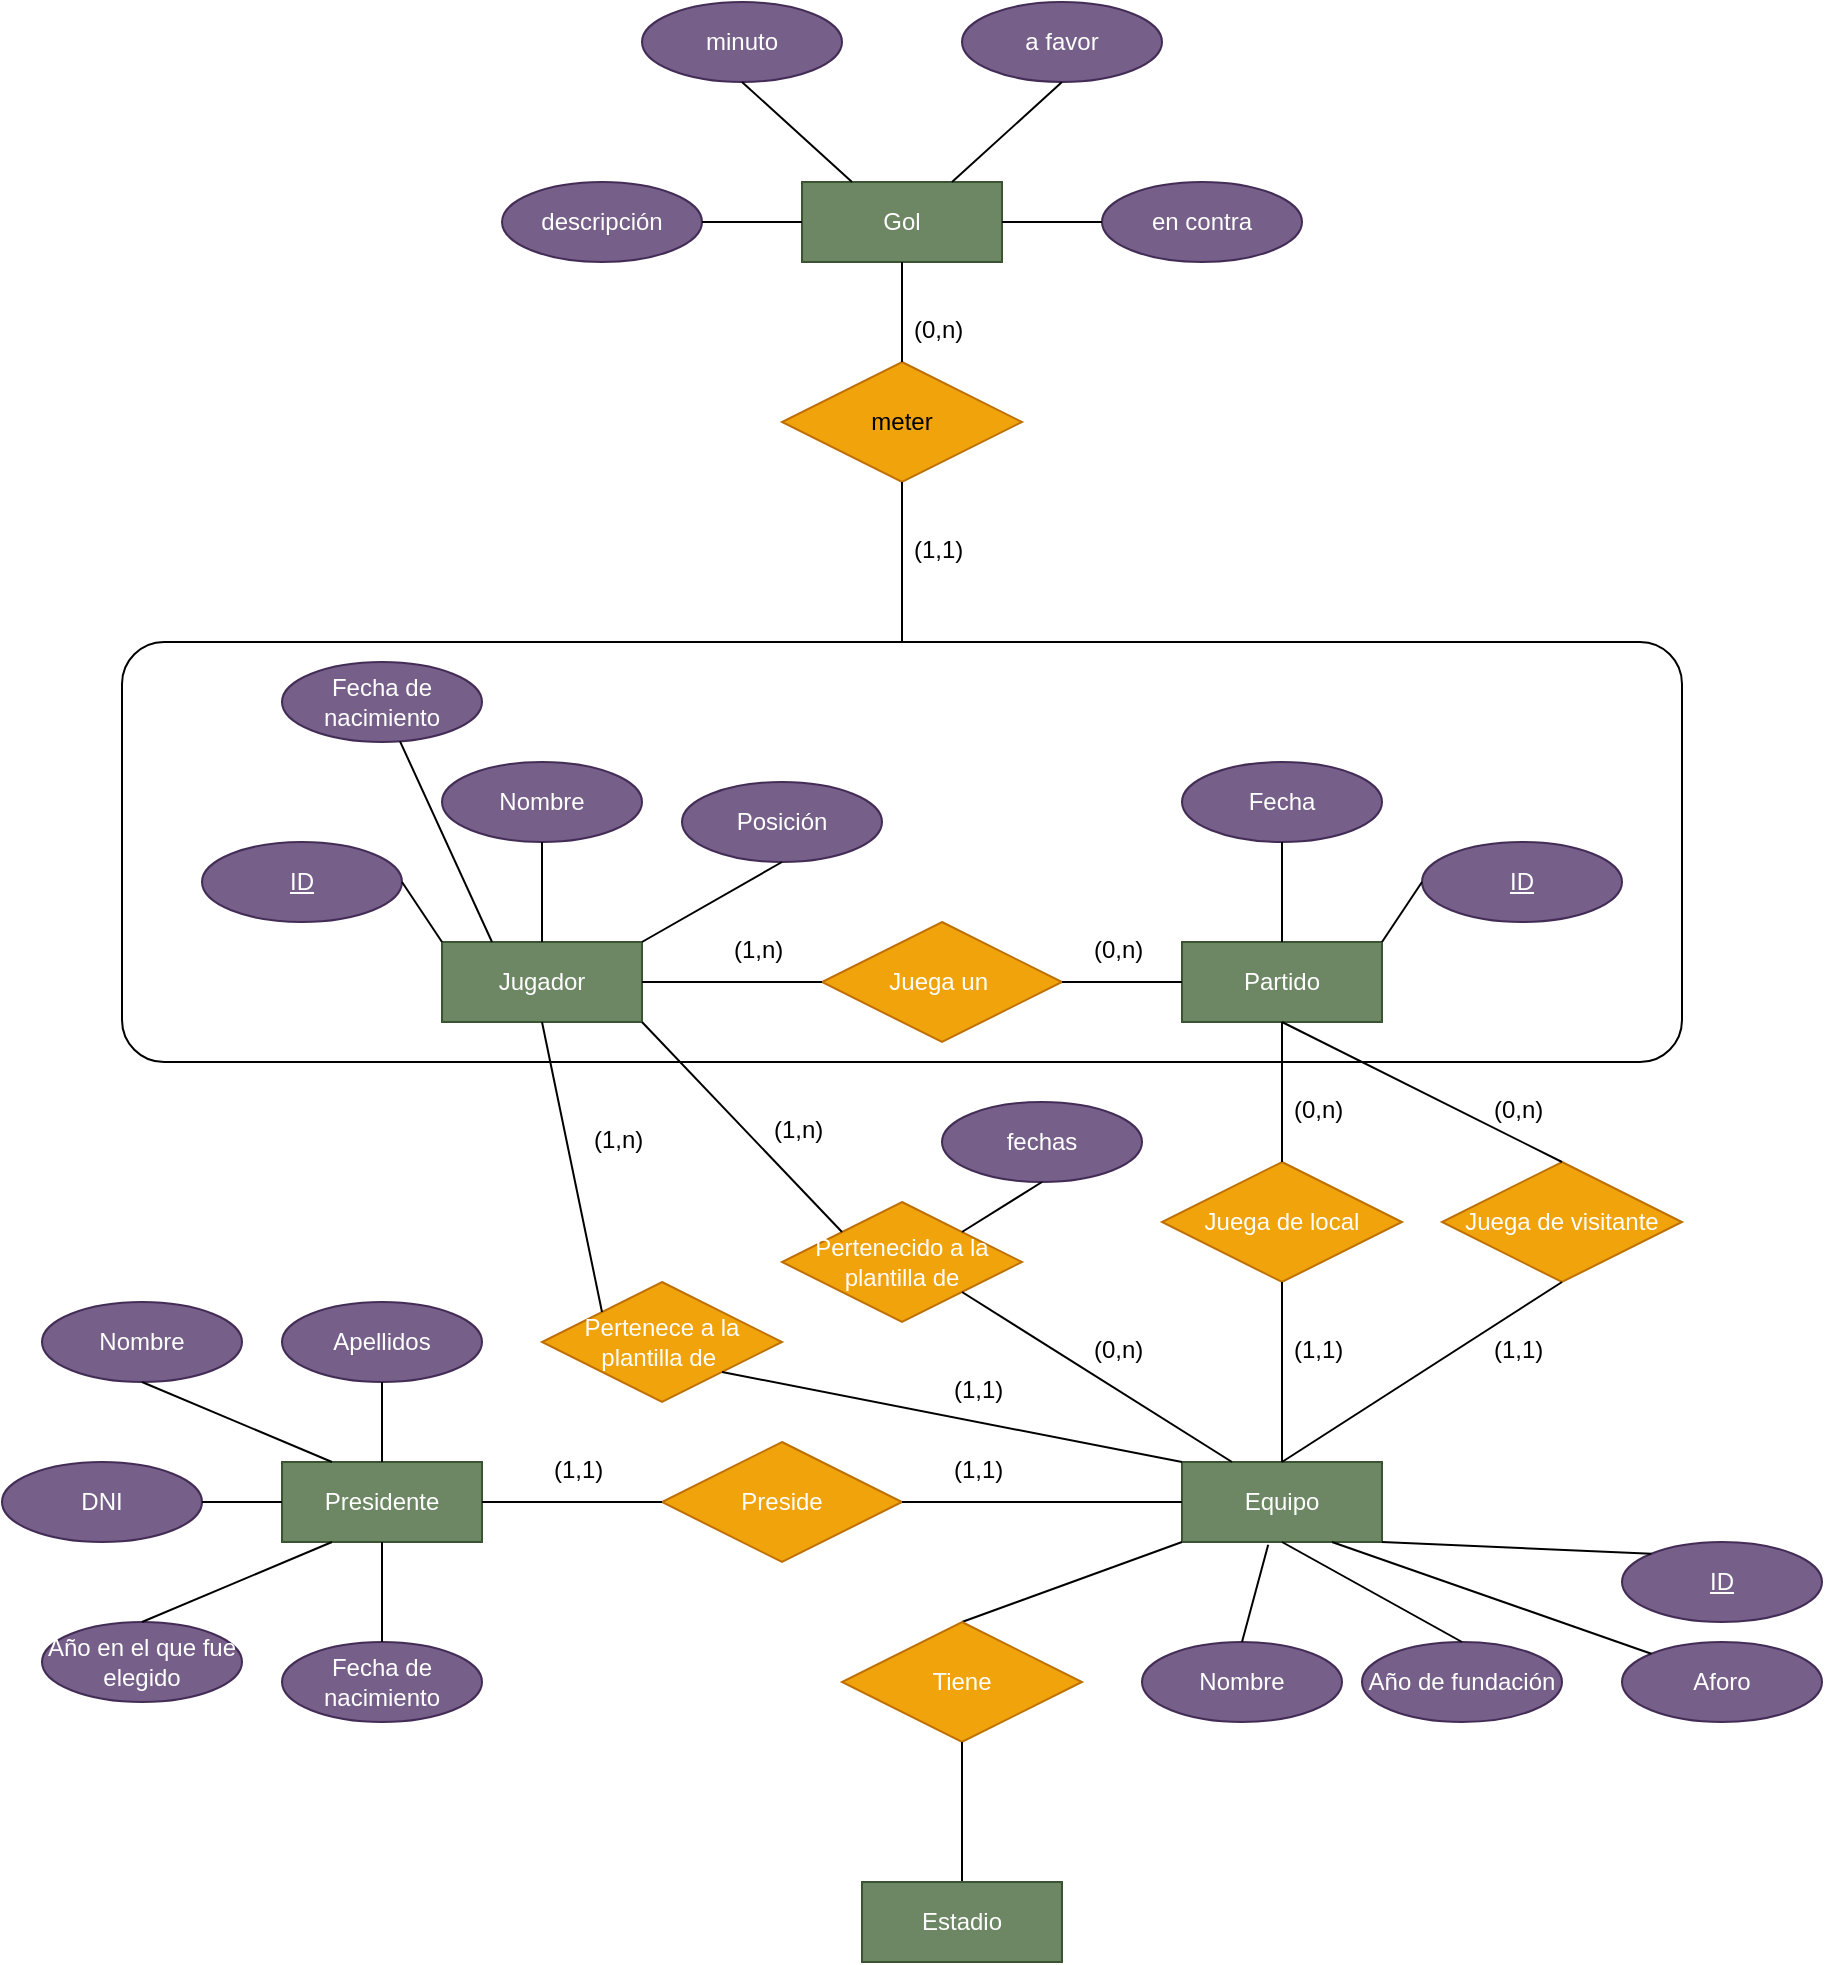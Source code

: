 <mxfile>
    <diagram id="qWlMLYQiTmPaZdYNREuA" name="Página-1">
        <mxGraphModel dx="734" dy="60466" grid="1" gridSize="10" guides="1" tooltips="1" connect="1" arrows="1" fold="1" page="1" pageScale="1" pageWidth="60000" pageHeight="60000" math="0" shadow="0">
            <root>
                <mxCell id="0"/>
                <mxCell id="1" parent="0"/>
                <mxCell id="2" value="Jugador" style="whiteSpace=wrap;html=1;align=center;fillColor=#6d8764;fontColor=#ffffff;strokeColor=#3A5431;" parent="1" vertex="1">
                    <mxGeometry x="300" y="90" width="100" height="40" as="geometry"/>
                </mxCell>
                <mxCell id="3" value="Nombre" style="ellipse;whiteSpace=wrap;html=1;align=center;fillColor=#76608a;strokeColor=#432D57;fontColor=#ffffff;" parent="1" vertex="1">
                    <mxGeometry x="300" width="100" height="40" as="geometry"/>
                </mxCell>
                <mxCell id="4" value="Fecha de nacimiento" style="ellipse;whiteSpace=wrap;html=1;align=center;fillColor=#76608a;strokeColor=#432D57;fontColor=#ffffff;" parent="1" vertex="1">
                    <mxGeometry x="220" y="-50" width="100" height="40" as="geometry"/>
                </mxCell>
                <mxCell id="6" value="ID" style="ellipse;whiteSpace=wrap;html=1;align=center;fontStyle=4;fillColor=#76608a;strokeColor=#432D57;fontColor=#ffffff;" parent="1" vertex="1">
                    <mxGeometry x="180" y="40" width="100" height="40" as="geometry"/>
                </mxCell>
                <mxCell id="8" value="Posición" style="ellipse;whiteSpace=wrap;html=1;align=center;fillColor=#76608a;strokeColor=#432D57;fontColor=#ffffff;" parent="1" vertex="1">
                    <mxGeometry x="420" y="10" width="100" height="40" as="geometry"/>
                </mxCell>
                <mxCell id="11" value="" style="endArrow=none;html=1;rounded=0;entryX=0.25;entryY=0;entryDx=0;entryDy=0;" parent="1" source="4" target="2" edge="1">
                    <mxGeometry relative="1" as="geometry">
                        <mxPoint x="230" y="180" as="sourcePoint"/>
                        <mxPoint x="360" y="110" as="targetPoint"/>
                    </mxGeometry>
                </mxCell>
                <mxCell id="12" value="" style="endArrow=none;html=1;rounded=0;exitX=1;exitY=0.5;exitDx=0;exitDy=0;entryX=0;entryY=0;entryDx=0;entryDy=0;" parent="1" source="6" target="2" edge="1">
                    <mxGeometry relative="1" as="geometry">
                        <mxPoint x="230" y="180" as="sourcePoint"/>
                        <mxPoint x="350" y="120" as="targetPoint"/>
                    </mxGeometry>
                </mxCell>
                <mxCell id="15" value="Equipo" style="whiteSpace=wrap;html=1;align=center;fillColor=#6d8764;fontColor=#ffffff;strokeColor=#3A5431;" parent="1" vertex="1">
                    <mxGeometry x="670" y="350" width="100" height="40" as="geometry"/>
                </mxCell>
                <mxCell id="30" value="Fecha" style="ellipse;whiteSpace=wrap;html=1;align=center;fillColor=#76608a;strokeColor=#432D57;fontColor=#ffffff;" parent="1" vertex="1">
                    <mxGeometry x="670" width="100" height="40" as="geometry"/>
                </mxCell>
                <mxCell id="37" value="Partido" style="whiteSpace=wrap;html=1;align=center;fillColor=#6d8764;fontColor=#ffffff;strokeColor=#3A5431;" parent="1" vertex="1">
                    <mxGeometry x="670" y="90" width="100" height="40" as="geometry"/>
                </mxCell>
                <mxCell id="41" value="ID" style="ellipse;whiteSpace=wrap;html=1;align=center;fontStyle=4;fillColor=#76608a;strokeColor=#432D57;fontColor=#ffffff;" parent="1" vertex="1">
                    <mxGeometry x="790" y="40" width="100" height="40" as="geometry"/>
                </mxCell>
                <mxCell id="44" value="" style="endArrow=none;html=1;rounded=0;exitX=0;exitY=0.5;exitDx=0;exitDy=0;entryX=1;entryY=0;entryDx=0;entryDy=0;" parent="1" source="41" target="37" edge="1">
                    <mxGeometry relative="1" as="geometry">
                        <mxPoint x="830" y="310" as="sourcePoint"/>
                        <mxPoint x="990" y="310" as="targetPoint"/>
                    </mxGeometry>
                </mxCell>
                <mxCell id="61" value="Juega de local" style="shape=rhombus;perimeter=rhombusPerimeter;whiteSpace=wrap;html=1;align=center;fillColor=#f0a30a;fontColor=#FFFFFF;strokeColor=#BD7000;" parent="1" vertex="1">
                    <mxGeometry x="660" y="200" width="120" height="60" as="geometry"/>
                </mxCell>
                <mxCell id="67" value="" style="endArrow=none;html=1;rounded=0;exitX=0.5;exitY=1;exitDx=0;exitDy=0;entryX=0.5;entryY=0;entryDx=0;entryDy=0;" parent="1" source="37" target="61" edge="1">
                    <mxGeometry relative="1" as="geometry">
                        <mxPoint x="650" y="220" as="sourcePoint"/>
                        <mxPoint x="810" y="220" as="targetPoint"/>
                    </mxGeometry>
                </mxCell>
                <mxCell id="79" value="" style="endArrow=none;html=1;rounded=0;exitX=0.5;exitY=1;exitDx=0;exitDy=0;entryX=0.5;entryY=0;entryDx=0;entryDy=0;" parent="1" source="3" target="2" edge="1">
                    <mxGeometry relative="1" as="geometry">
                        <mxPoint x="400" y="110" as="sourcePoint"/>
                        <mxPoint x="560" y="110" as="targetPoint"/>
                    </mxGeometry>
                </mxCell>
                <mxCell id="80" value="" style="endArrow=none;html=1;rounded=0;entryX=0.5;entryY=1;entryDx=0;entryDy=0;exitX=1;exitY=0;exitDx=0;exitDy=0;" parent="1" source="2" target="8" edge="1">
                    <mxGeometry relative="1" as="geometry">
                        <mxPoint x="400" y="110" as="sourcePoint"/>
                        <mxPoint x="560" y="110" as="targetPoint"/>
                    </mxGeometry>
                </mxCell>
                <mxCell id="81" value="Presidente" style="whiteSpace=wrap;html=1;align=center;fillColor=#6d8764;fontColor=#ffffff;strokeColor=#3A5431;" parent="1" vertex="1">
                    <mxGeometry x="220" y="350" width="100" height="40" as="geometry"/>
                </mxCell>
                <mxCell id="85" value="DNI" style="ellipse;whiteSpace=wrap;html=1;align=center;fillColor=#76608a;strokeColor=#432D57;fontColor=#ffffff;" parent="1" vertex="1">
                    <mxGeometry x="80" y="350" width="100" height="40" as="geometry"/>
                </mxCell>
                <mxCell id="86" value="Nombre" style="ellipse;whiteSpace=wrap;html=1;align=center;fillColor=#76608a;strokeColor=#432D57;fontColor=#ffffff;" parent="1" vertex="1">
                    <mxGeometry x="100" y="270" width="100" height="40" as="geometry"/>
                </mxCell>
                <mxCell id="87" value="Apellidos" style="ellipse;whiteSpace=wrap;html=1;align=center;fillColor=#76608a;strokeColor=#432D57;fontColor=#ffffff;" parent="1" vertex="1">
                    <mxGeometry x="220" y="270" width="100" height="40" as="geometry"/>
                </mxCell>
                <mxCell id="88" value="Fecha de nacimiento" style="ellipse;whiteSpace=wrap;html=1;align=center;fillColor=#76608a;strokeColor=#432D57;fontColor=#ffffff;" parent="1" vertex="1">
                    <mxGeometry x="220" y="440" width="100" height="40" as="geometry"/>
                </mxCell>
                <mxCell id="89" value="Año en el que fue elegido" style="ellipse;whiteSpace=wrap;html=1;align=center;fillColor=#76608a;strokeColor=#432D57;fontColor=#ffffff;" parent="1" vertex="1">
                    <mxGeometry x="100" y="430" width="100" height="40" as="geometry"/>
                </mxCell>
                <mxCell id="90" value="" style="endArrow=none;html=1;rounded=0;exitX=1;exitY=0.5;exitDx=0;exitDy=0;entryX=0;entryY=0.5;entryDx=0;entryDy=0;" parent="1" source="85" target="81" edge="1">
                    <mxGeometry relative="1" as="geometry">
                        <mxPoint x="130" y="340" as="sourcePoint"/>
                        <mxPoint x="290" y="340" as="targetPoint"/>
                    </mxGeometry>
                </mxCell>
                <mxCell id="91" value="" style="endArrow=none;html=1;rounded=0;exitX=0.5;exitY=0;exitDx=0;exitDy=0;entryX=0.25;entryY=1;entryDx=0;entryDy=0;" parent="1" source="89" target="81" edge="1">
                    <mxGeometry relative="1" as="geometry">
                        <mxPoint x="130" y="340" as="sourcePoint"/>
                        <mxPoint x="290" y="340" as="targetPoint"/>
                    </mxGeometry>
                </mxCell>
                <mxCell id="92" value="" style="endArrow=none;html=1;rounded=0;exitX=0.5;exitY=1;exitDx=0;exitDy=0;entryX=0.5;entryY=0;entryDx=0;entryDy=0;" parent="1" source="81" target="88" edge="1">
                    <mxGeometry relative="1" as="geometry">
                        <mxPoint x="130" y="340" as="sourcePoint"/>
                        <mxPoint x="290" y="340" as="targetPoint"/>
                    </mxGeometry>
                </mxCell>
                <mxCell id="93" value="" style="endArrow=none;html=1;rounded=0;exitX=0.5;exitY=1;exitDx=0;exitDy=0;entryX=0.25;entryY=0;entryDx=0;entryDy=0;" parent="1" source="86" target="81" edge="1">
                    <mxGeometry relative="1" as="geometry">
                        <mxPoint x="130" y="340" as="sourcePoint"/>
                        <mxPoint x="290" y="340" as="targetPoint"/>
                    </mxGeometry>
                </mxCell>
                <mxCell id="94" value="" style="endArrow=none;html=1;rounded=0;exitX=0.5;exitY=1;exitDx=0;exitDy=0;entryX=0.5;entryY=0;entryDx=0;entryDy=0;" parent="1" source="87" target="81" edge="1">
                    <mxGeometry relative="1" as="geometry">
                        <mxPoint x="130" y="340" as="sourcePoint"/>
                        <mxPoint x="290" y="340" as="targetPoint"/>
                    </mxGeometry>
                </mxCell>
                <mxCell id="102" value="Preside" style="shape=rhombus;perimeter=rhombusPerimeter;whiteSpace=wrap;html=1;align=center;fillColor=#f0a30a;fontColor=#FFFFFF;strokeColor=#BD7000;" parent="1" vertex="1">
                    <mxGeometry x="410" y="340" width="120" height="60" as="geometry"/>
                </mxCell>
                <mxCell id="103" value="" style="endArrow=none;html=1;rounded=0;exitX=1;exitY=0.5;exitDx=0;exitDy=0;entryX=0;entryY=0.5;entryDx=0;entryDy=0;" parent="1" source="81" target="102" edge="1">
                    <mxGeometry relative="1" as="geometry">
                        <mxPoint x="430" y="380" as="sourcePoint"/>
                        <mxPoint x="590" y="380" as="targetPoint"/>
                    </mxGeometry>
                </mxCell>
                <mxCell id="104" value="" style="endArrow=none;html=1;rounded=0;entryX=0;entryY=0.5;entryDx=0;entryDy=0;" parent="1" source="102" target="15" edge="1">
                    <mxGeometry relative="1" as="geometry">
                        <mxPoint x="430" y="380" as="sourcePoint"/>
                        <mxPoint x="590" y="380" as="targetPoint"/>
                    </mxGeometry>
                </mxCell>
                <mxCell id="106" value="(1,1)" style="text;strokeColor=none;fillColor=none;spacingLeft=4;spacingRight=4;overflow=hidden;rotatable=0;points=[[0,0.5],[1,0.5]];portConstraint=eastwest;fontSize=12;" parent="1" vertex="1">
                    <mxGeometry x="350" y="340" width="40" height="30" as="geometry"/>
                </mxCell>
                <mxCell id="107" value="(1,1)" style="text;strokeColor=none;fillColor=none;spacingLeft=4;spacingRight=4;overflow=hidden;rotatable=0;points=[[0,0.5],[1,0.5]];portConstraint=eastwest;fontSize=12;" parent="1" vertex="1">
                    <mxGeometry x="550" y="340" width="40" height="30" as="geometry"/>
                </mxCell>
                <mxCell id="165" value="" style="endArrow=none;html=1;rounded=0;exitX=0.5;exitY=0;exitDx=0;exitDy=0;entryX=0.5;entryY=1;entryDx=0;entryDy=0;" parent="1" source="15" target="61" edge="1">
                    <mxGeometry relative="1" as="geometry">
                        <mxPoint x="600" y="230" as="sourcePoint"/>
                        <mxPoint x="760" y="230" as="targetPoint"/>
                    </mxGeometry>
                </mxCell>
                <mxCell id="166" value="Juega de visitante" style="shape=rhombus;perimeter=rhombusPerimeter;whiteSpace=wrap;html=1;align=center;fillColor=#f0a30a;fontColor=#FFFFFF;strokeColor=#BD7000;" parent="1" vertex="1">
                    <mxGeometry x="800" y="200" width="120" height="60" as="geometry"/>
                </mxCell>
                <mxCell id="170" value="" style="endArrow=none;html=1;rounded=0;exitX=0.5;exitY=0;exitDx=0;exitDy=0;entryX=0.5;entryY=1;entryDx=0;entryDy=0;" parent="1" source="15" target="166" edge="1">
                    <mxGeometry relative="1" as="geometry">
                        <mxPoint x="610" y="210" as="sourcePoint"/>
                        <mxPoint x="770" y="210" as="targetPoint"/>
                    </mxGeometry>
                </mxCell>
                <mxCell id="171" value="" style="endArrow=none;html=1;rounded=0;entryX=0.5;entryY=1;entryDx=0;entryDy=0;exitX=0.5;exitY=0;exitDx=0;exitDy=0;" parent="1" source="166" target="37" edge="1">
                    <mxGeometry relative="1" as="geometry">
                        <mxPoint x="610" y="210" as="sourcePoint"/>
                        <mxPoint x="770" y="210" as="targetPoint"/>
                    </mxGeometry>
                </mxCell>
                <mxCell id="172" value="Pertenece a la plantilla de&amp;nbsp;" style="shape=rhombus;perimeter=rhombusPerimeter;whiteSpace=wrap;html=1;align=center;fillColor=#f0a30a;fontColor=#FFFFFF;strokeColor=#BD7000;" parent="1" vertex="1">
                    <mxGeometry x="350" y="260" width="120" height="60" as="geometry"/>
                </mxCell>
                <mxCell id="173" value="" style="endArrow=none;html=1;rounded=0;exitX=0.5;exitY=1;exitDx=0;exitDy=0;entryX=0;entryY=0;entryDx=0;entryDy=0;" parent="1" source="2" target="172" edge="1">
                    <mxGeometry relative="1" as="geometry">
                        <mxPoint x="630" y="280" as="sourcePoint"/>
                        <mxPoint x="790" y="280" as="targetPoint"/>
                    </mxGeometry>
                </mxCell>
                <mxCell id="174" value="" style="endArrow=none;html=1;rounded=0;exitX=1;exitY=1;exitDx=0;exitDy=0;entryX=0;entryY=0;entryDx=0;entryDy=0;" parent="1" source="172" target="15" edge="1">
                    <mxGeometry relative="1" as="geometry">
                        <mxPoint x="630" y="280" as="sourcePoint"/>
                        <mxPoint x="790" y="280" as="targetPoint"/>
                    </mxGeometry>
                </mxCell>
                <mxCell id="164" value="Gol" style="whiteSpace=wrap;html=1;align=center;fillColor=#6d8764;fontColor=#ffffff;strokeColor=#3A5431;" parent="1" vertex="1">
                    <mxGeometry x="480" y="-290" width="100" height="40" as="geometry"/>
                </mxCell>
                <mxCell id="177" value="Juega un&amp;nbsp;" style="shape=rhombus;perimeter=rhombusPerimeter;whiteSpace=wrap;html=1;align=center;fillColor=#f0a30a;fontColor=#FFFFFF;strokeColor=#BD7000;" parent="1" vertex="1">
                    <mxGeometry x="490" y="80" width="120" height="60" as="geometry"/>
                </mxCell>
                <mxCell id="179" value="" style="endArrow=none;html=1;rounded=0;exitX=1;exitY=0.5;exitDx=0;exitDy=0;entryX=0;entryY=0.5;entryDx=0;entryDy=0;" parent="1" source="2" target="177" edge="1">
                    <mxGeometry relative="1" as="geometry">
                        <mxPoint x="470" y="190" as="sourcePoint"/>
                        <mxPoint x="630" y="190" as="targetPoint"/>
                    </mxGeometry>
                </mxCell>
                <mxCell id="180" value="" style="endArrow=none;html=1;rounded=0;exitX=1;exitY=0.5;exitDx=0;exitDy=0;entryX=0;entryY=0.5;entryDx=0;entryDy=0;" parent="1" source="177" target="37" edge="1">
                    <mxGeometry relative="1" as="geometry">
                        <mxPoint x="470" y="190" as="sourcePoint"/>
                        <mxPoint x="630" y="190" as="targetPoint"/>
                    </mxGeometry>
                </mxCell>
                <mxCell id="182" value="Pertenecido a la plantilla de" style="shape=rhombus;perimeter=rhombusPerimeter;whiteSpace=wrap;html=1;align=center;fillColor=#f0a30a;fontColor=#FFFFFF;strokeColor=#BD7000;" parent="1" vertex="1">
                    <mxGeometry x="470" y="220" width="120" height="60" as="geometry"/>
                </mxCell>
                <mxCell id="183" value="" style="endArrow=none;html=1;rounded=0;exitX=1;exitY=1;exitDx=0;exitDy=0;entryX=0;entryY=0;entryDx=0;entryDy=0;" parent="1" source="2" target="182" edge="1">
                    <mxGeometry relative="1" as="geometry">
                        <mxPoint x="440" y="140" as="sourcePoint"/>
                        <mxPoint x="600" y="140" as="targetPoint"/>
                    </mxGeometry>
                </mxCell>
                <mxCell id="184" value="" style="endArrow=none;html=1;rounded=0;entryX=0.25;entryY=0;entryDx=0;entryDy=0;exitX=1;exitY=1;exitDx=0;exitDy=0;" parent="1" source="182" target="15" edge="1">
                    <mxGeometry relative="1" as="geometry">
                        <mxPoint x="440" y="140" as="sourcePoint"/>
                        <mxPoint x="600" y="140" as="targetPoint"/>
                    </mxGeometry>
                </mxCell>
                <mxCell id="185" value="" style="endArrow=none;html=1;rounded=0;fontColor=#FFFFFF;entryX=0.5;entryY=1;entryDx=0;entryDy=0;exitX=0.5;exitY=0;exitDx=0;exitDy=0;" parent="1" source="37" target="30" edge="1">
                    <mxGeometry relative="1" as="geometry">
                        <mxPoint x="420" y="-10" as="sourcePoint"/>
                        <mxPoint x="580" y="-10" as="targetPoint"/>
                    </mxGeometry>
                </mxCell>
                <mxCell id="186" value="" style="rounded=1;arcSize=10;whiteSpace=wrap;html=1;align=center;fontColor=#FFFFFF;fillColor=none;" parent="1" vertex="1">
                    <mxGeometry x="140" y="-60" width="780" height="210" as="geometry"/>
                </mxCell>
                <mxCell id="188" value="Nombre" style="ellipse;whiteSpace=wrap;html=1;align=center;fontColor=#ffffff;fillColor=#76608a;strokeColor=#432D57;" parent="1" vertex="1">
                    <mxGeometry x="650" y="440" width="100" height="40" as="geometry"/>
                </mxCell>
                <mxCell id="190" value="Aforo" style="ellipse;whiteSpace=wrap;html=1;align=center;fontColor=#ffffff;fillColor=#76608a;strokeColor=#432D57;" parent="1" vertex="1">
                    <mxGeometry x="890" y="440" width="100" height="40" as="geometry"/>
                </mxCell>
                <mxCell id="191" value="Año de fundación" style="ellipse;whiteSpace=wrap;html=1;align=center;fontColor=#ffffff;fillColor=#76608a;strokeColor=#432D57;" parent="1" vertex="1">
                    <mxGeometry x="760" y="440" width="100" height="40" as="geometry"/>
                </mxCell>
                <mxCell id="193" value="ID" style="ellipse;whiteSpace=wrap;html=1;align=center;fontStyle=4;fontColor=#ffffff;fillColor=#76608a;strokeColor=#432D57;" parent="1" vertex="1">
                    <mxGeometry x="890" y="390" width="100" height="40" as="geometry"/>
                </mxCell>
                <mxCell id="195" value="" style="endArrow=none;html=1;rounded=0;fontColor=#FFFFFF;exitX=0.5;exitY=0;exitDx=0;exitDy=0;entryX=0;entryY=1;entryDx=0;entryDy=0;" parent="1" source="227" target="15" edge="1">
                    <mxGeometry relative="1" as="geometry">
                        <mxPoint x="545.355" y="465.858" as="sourcePoint"/>
                        <mxPoint x="670" y="340" as="targetPoint"/>
                    </mxGeometry>
                </mxCell>
                <mxCell id="196" value="" style="endArrow=none;html=1;rounded=0;fontColor=#FFFFFF;exitX=0.5;exitY=0;exitDx=0;exitDy=0;entryX=0.431;entryY=1.035;entryDx=0;entryDy=0;entryPerimeter=0;" parent="1" source="188" target="15" edge="1">
                    <mxGeometry relative="1" as="geometry">
                        <mxPoint x="510" y="340" as="sourcePoint"/>
                        <mxPoint x="670" y="340" as="targetPoint"/>
                    </mxGeometry>
                </mxCell>
                <mxCell id="197" value="" style="endArrow=none;html=1;rounded=0;fontColor=#FFFFFF;exitX=0.5;exitY=0;exitDx=0;exitDy=0;entryX=0.5;entryY=1;entryDx=0;entryDy=0;" parent="1" source="191" target="15" edge="1">
                    <mxGeometry relative="1" as="geometry">
                        <mxPoint x="510" y="340" as="sourcePoint"/>
                        <mxPoint x="670" y="340" as="targetPoint"/>
                    </mxGeometry>
                </mxCell>
                <mxCell id="198" value="" style="endArrow=none;html=1;rounded=0;fontColor=#FFFFFF;entryX=0.75;entryY=1;entryDx=0;entryDy=0;exitX=0;exitY=0;exitDx=0;exitDy=0;" parent="1" source="190" target="15" edge="1">
                    <mxGeometry relative="1" as="geometry">
                        <mxPoint x="510" y="340" as="sourcePoint"/>
                        <mxPoint x="670" y="340" as="targetPoint"/>
                    </mxGeometry>
                </mxCell>
                <mxCell id="199" value="" style="endArrow=none;html=1;rounded=0;fontColor=#FFFFFF;exitX=0;exitY=0;exitDx=0;exitDy=0;entryX=1;entryY=1;entryDx=0;entryDy=0;" parent="1" source="193" target="15" edge="1">
                    <mxGeometry relative="1" as="geometry">
                        <mxPoint x="510" y="340" as="sourcePoint"/>
                        <mxPoint x="670" y="340" as="targetPoint"/>
                    </mxGeometry>
                </mxCell>
                <mxCell id="200" value="meter" style="shape=rhombus;perimeter=rhombusPerimeter;whiteSpace=wrap;html=1;align=center;fontColor=#000000;fillColor=#f0a30a;strokeColor=#BD7000;" parent="1" vertex="1">
                    <mxGeometry x="470" y="-200" width="120" height="60" as="geometry"/>
                </mxCell>
                <mxCell id="201" value="" style="endArrow=none;html=1;rounded=0;fontColor=#FFFFFF;exitX=0.5;exitY=1;exitDx=0;exitDy=0;entryX=0.5;entryY=0;entryDx=0;entryDy=0;" parent="1" source="164" target="200" edge="1">
                    <mxGeometry relative="1" as="geometry">
                        <mxPoint x="510" y="-50" as="sourcePoint"/>
                        <mxPoint x="670" y="-50" as="targetPoint"/>
                    </mxGeometry>
                </mxCell>
                <mxCell id="202" value="" style="endArrow=none;html=1;rounded=0;fontColor=#FFFFFF;exitX=0.5;exitY=1;exitDx=0;exitDy=0;entryX=0.5;entryY=0;entryDx=0;entryDy=0;" parent="1" source="200" target="186" edge="1">
                    <mxGeometry relative="1" as="geometry">
                        <mxPoint x="510" y="-50" as="sourcePoint"/>
                        <mxPoint x="670" y="-50" as="targetPoint"/>
                    </mxGeometry>
                </mxCell>
                <mxCell id="204" value="a favor" style="ellipse;whiteSpace=wrap;html=1;align=center;fontColor=#ffffff;fillColor=#76608a;strokeColor=#432D57;" parent="1" vertex="1">
                    <mxGeometry x="560" y="-380" width="100" height="40" as="geometry"/>
                </mxCell>
                <mxCell id="205" value="en contra" style="ellipse;whiteSpace=wrap;html=1;align=center;fontColor=#ffffff;fillColor=#76608a;strokeColor=#432D57;" parent="1" vertex="1">
                    <mxGeometry x="630" y="-290" width="100" height="40" as="geometry"/>
                </mxCell>
                <mxCell id="206" value="minuto" style="ellipse;whiteSpace=wrap;html=1;align=center;fontColor=#ffffff;fillColor=#76608a;strokeColor=#432D57;" parent="1" vertex="1">
                    <mxGeometry x="400" y="-380" width="100" height="40" as="geometry"/>
                </mxCell>
                <mxCell id="207" value="descripción" style="ellipse;whiteSpace=wrap;html=1;align=center;fontColor=#ffffff;fillColor=#76608a;strokeColor=#432D57;" parent="1" vertex="1">
                    <mxGeometry x="330" y="-290" width="100" height="40" as="geometry"/>
                </mxCell>
                <mxCell id="208" value="" style="endArrow=none;html=1;rounded=0;fontColor=#FFFFFF;exitX=1;exitY=0.5;exitDx=0;exitDy=0;entryX=0;entryY=0.5;entryDx=0;entryDy=0;" parent="1" source="207" target="164" edge="1">
                    <mxGeometry relative="1" as="geometry">
                        <mxPoint x="440" y="-190" as="sourcePoint"/>
                        <mxPoint x="600" y="-190" as="targetPoint"/>
                    </mxGeometry>
                </mxCell>
                <mxCell id="209" value="" style="endArrow=none;html=1;rounded=0;fontColor=#FFFFFF;exitX=0.5;exitY=1;exitDx=0;exitDy=0;entryX=0.25;entryY=0;entryDx=0;entryDy=0;" parent="1" source="206" target="164" edge="1">
                    <mxGeometry relative="1" as="geometry">
                        <mxPoint x="440" y="-190" as="sourcePoint"/>
                        <mxPoint x="600" y="-190" as="targetPoint"/>
                    </mxGeometry>
                </mxCell>
                <mxCell id="210" value="" style="endArrow=none;html=1;rounded=0;fontColor=#FFFFFF;exitX=0.5;exitY=1;exitDx=0;exitDy=0;entryX=0.75;entryY=0;entryDx=0;entryDy=0;" parent="1" source="204" target="164" edge="1">
                    <mxGeometry relative="1" as="geometry">
                        <mxPoint x="440" y="-190" as="sourcePoint"/>
                        <mxPoint x="600" y="-190" as="targetPoint"/>
                    </mxGeometry>
                </mxCell>
                <mxCell id="211" value="" style="endArrow=none;html=1;rounded=0;fontColor=#FFFFFF;exitX=0;exitY=0.5;exitDx=0;exitDy=0;entryX=1;entryY=0.5;entryDx=0;entryDy=0;" parent="1" source="205" target="164" edge="1">
                    <mxGeometry relative="1" as="geometry">
                        <mxPoint x="440" y="-190" as="sourcePoint"/>
                        <mxPoint x="600" y="-190" as="targetPoint"/>
                    </mxGeometry>
                </mxCell>
                <mxCell id="212" value="fechas" style="ellipse;whiteSpace=wrap;html=1;align=center;fontColor=#ffffff;fillColor=#76608a;strokeColor=#432D57;" parent="1" vertex="1">
                    <mxGeometry x="550" y="170" width="100" height="40" as="geometry"/>
                </mxCell>
                <mxCell id="213" value="" style="endArrow=none;html=1;rounded=0;fontColor=#FFFFFF;entryX=0.5;entryY=1;entryDx=0;entryDy=0;exitX=1;exitY=0;exitDx=0;exitDy=0;" parent="1" source="182" target="212" edge="1">
                    <mxGeometry relative="1" as="geometry">
                        <mxPoint x="480" y="210" as="sourcePoint"/>
                        <mxPoint x="600" y="130" as="targetPoint"/>
                    </mxGeometry>
                </mxCell>
                <mxCell id="214" value="(1,n)" style="text;strokeColor=none;fillColor=none;spacingLeft=4;spacingRight=4;overflow=hidden;rotatable=0;points=[[0,0.5],[1,0.5]];portConstraint=eastwest;fontSize=12;" parent="1" vertex="1">
                    <mxGeometry x="440" y="80" width="40" height="30" as="geometry"/>
                </mxCell>
                <mxCell id="215" value="(0,n)" style="text;strokeColor=none;fillColor=none;spacingLeft=4;spacingRight=4;overflow=hidden;rotatable=0;points=[[0,0.5],[1,0.5]];portConstraint=eastwest;fontSize=12;" parent="1" vertex="1">
                    <mxGeometry x="620" y="80" width="40" height="30" as="geometry"/>
                </mxCell>
                <mxCell id="216" value="(0,n)" style="text;strokeColor=none;fillColor=none;spacingLeft=4;spacingRight=4;overflow=hidden;rotatable=0;points=[[0,0.5],[1,0.5]];portConstraint=eastwest;fontSize=12;" parent="1" vertex="1">
                    <mxGeometry x="620" y="280" width="40" height="30" as="geometry"/>
                </mxCell>
                <mxCell id="217" value="(1,n)" style="text;strokeColor=none;fillColor=none;spacingLeft=4;spacingRight=4;overflow=hidden;rotatable=0;points=[[0,0.5],[1,0.5]];portConstraint=eastwest;fontSize=12;" parent="1" vertex="1">
                    <mxGeometry x="460" y="170" width="40" height="30" as="geometry"/>
                </mxCell>
                <mxCell id="218" value="(1,n)" style="text;strokeColor=none;fillColor=none;spacingLeft=4;spacingRight=4;overflow=hidden;rotatable=0;points=[[0,0.5],[1,0.5]];portConstraint=eastwest;fontSize=12;" parent="1" vertex="1">
                    <mxGeometry x="370" y="175" width="40" height="30" as="geometry"/>
                </mxCell>
                <mxCell id="219" value="(1,1)" style="text;strokeColor=none;fillColor=none;spacingLeft=4;spacingRight=4;overflow=hidden;rotatable=0;points=[[0,0.5],[1,0.5]];portConstraint=eastwest;fontSize=12;" parent="1" vertex="1">
                    <mxGeometry x="550" y="300" width="40" height="30" as="geometry"/>
                </mxCell>
                <mxCell id="220" value="(1,1)" style="text;strokeColor=none;fillColor=none;spacingLeft=4;spacingRight=4;overflow=hidden;rotatable=0;points=[[0,0.5],[1,0.5]];portConstraint=eastwest;fontSize=12;" parent="1" vertex="1">
                    <mxGeometry x="720" y="280" width="40" height="30" as="geometry"/>
                </mxCell>
                <mxCell id="222" value="(0,n)" style="text;strokeColor=none;fillColor=none;spacingLeft=4;spacingRight=4;overflow=hidden;rotatable=0;points=[[0,0.5],[1,0.5]];portConstraint=eastwest;fontSize=12;" parent="1" vertex="1">
                    <mxGeometry x="720" y="160" width="40" height="30" as="geometry"/>
                </mxCell>
                <mxCell id="223" value="(0,n)" style="text;strokeColor=none;fillColor=none;spacingLeft=4;spacingRight=4;overflow=hidden;rotatable=0;points=[[0,0.5],[1,0.5]];portConstraint=eastwest;fontSize=12;" parent="1" vertex="1">
                    <mxGeometry x="820" y="160" width="40" height="30" as="geometry"/>
                </mxCell>
                <mxCell id="224" value="(1,1)" style="text;strokeColor=none;fillColor=none;spacingLeft=4;spacingRight=4;overflow=hidden;rotatable=0;points=[[0,0.5],[1,0.5]];portConstraint=eastwest;fontSize=12;" parent="1" vertex="1">
                    <mxGeometry x="820" y="280" width="40" height="30" as="geometry"/>
                </mxCell>
                <mxCell id="225" value="(0,n)" style="text;strokeColor=none;fillColor=none;spacingLeft=4;spacingRight=4;overflow=hidden;rotatable=0;points=[[0,0.5],[1,0.5]];portConstraint=eastwest;fontSize=12;" parent="1" vertex="1">
                    <mxGeometry x="530" y="-230" width="40" height="30" as="geometry"/>
                </mxCell>
                <mxCell id="226" value="(1,1)" style="text;strokeColor=none;fillColor=none;spacingLeft=4;spacingRight=4;overflow=hidden;rotatable=0;points=[[0,0.5],[1,0.5]];portConstraint=eastwest;fontSize=12;" parent="1" vertex="1">
                    <mxGeometry x="530" y="-120" width="40" height="30" as="geometry"/>
                </mxCell>
                <mxCell id="227" value="&lt;font color=&quot;#ffffff&quot;&gt;Tiene&lt;/font&gt;" style="shape=rhombus;perimeter=rhombusPerimeter;whiteSpace=wrap;html=1;align=center;fillColor=#f0a30a;fontColor=#000000;strokeColor=#BD7000;" vertex="1" parent="1">
                    <mxGeometry x="500" y="430" width="120" height="60" as="geometry"/>
                </mxCell>
                <mxCell id="229" value="" style="endArrow=none;html=1;rounded=0;exitX=0.5;exitY=1;exitDx=0;exitDy=0;entryX=0.5;entryY=0;entryDx=0;entryDy=0;" edge="1" parent="1" source="227" target="230">
                    <mxGeometry relative="1" as="geometry">
                        <mxPoint x="510" y="400" as="sourcePoint"/>
                        <mxPoint x="560.0" y="560" as="targetPoint"/>
                    </mxGeometry>
                </mxCell>
                <mxCell id="230" value="Estadio" style="whiteSpace=wrap;html=1;align=center;fontColor=#ffffff;fillColor=#6d8764;strokeColor=#3A5431;" vertex="1" parent="1">
                    <mxGeometry x="510" y="560" width="100" height="40" as="geometry"/>
                </mxCell>
                <mxCell id="231" value="(1,n)" style="text;strokeColor=none;fillColor=none;spacingLeft=4;spacingRight=4;overflow=hidden;rotatable=0;points=[[0,0.5],[1,0.5]];portConstraint=eastwest;fontSize=12;fontColor=#FFFFFF;" vertex="1" parent="1">
                    <mxGeometry x="620" y="400" width="40" height="30" as="geometry"/>
                </mxCell>
                <mxCell id="232" value="(1,n)" style="text;strokeColor=none;fillColor=none;spacingLeft=4;spacingRight=4;overflow=hidden;rotatable=0;points=[[0,0.5],[1,0.5]];portConstraint=eastwest;fontSize=12;fontColor=#FFFFFF;" vertex="1" parent="1">
                    <mxGeometry x="560" y="510" width="40" height="30" as="geometry"/>
                </mxCell>
            </root>
        </mxGraphModel>
    </diagram>
</mxfile>